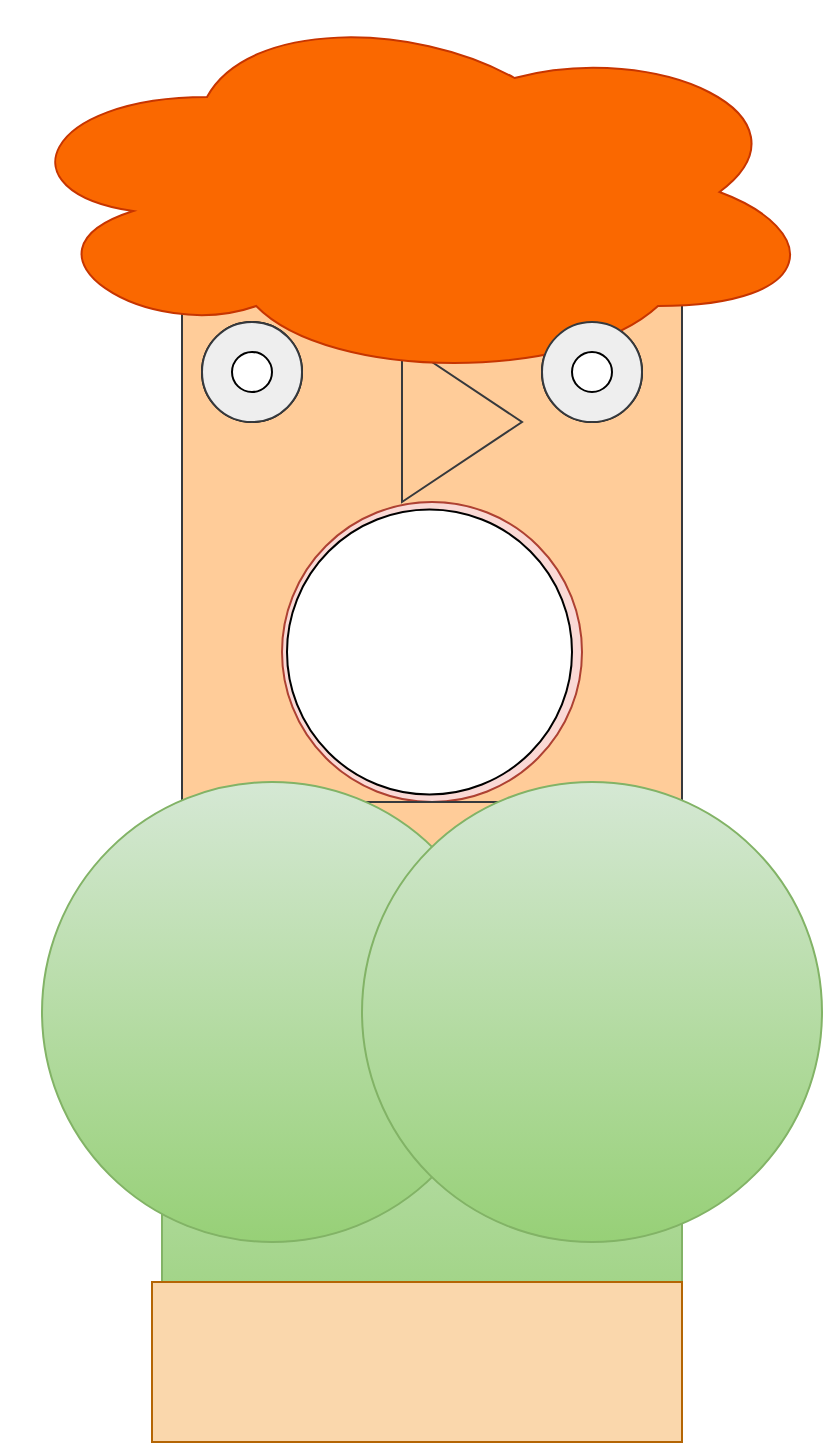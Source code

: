 <mxfile>
    <diagram id="5jRUeW2k3sBFJ-thtqs0" name="Page-1">
        <mxGraphModel dx="537" dy="520" grid="1" gridSize="10" guides="1" tooltips="1" connect="1" arrows="1" fold="1" page="1" pageScale="1" pageWidth="827" pageHeight="1169" math="0" shadow="0">
            <root>
                <mxCell id="0"/>
                <mxCell id="1" parent="0"/>
                <mxCell id="2" value="" style="whiteSpace=wrap;html=1;aspect=fixed;fillColor=#ffcc99;strokeColor=#36393d;" parent="1" vertex="1">
                    <mxGeometry x="130" y="160" width="250" height="250" as="geometry"/>
                </mxCell>
                <mxCell id="3" value="" style="ellipse;whiteSpace=wrap;html=1;aspect=fixed;" parent="1" vertex="1">
                    <mxGeometry x="140" y="170" width="50" height="50" as="geometry"/>
                </mxCell>
                <mxCell id="4" value="" style="ellipse;whiteSpace=wrap;html=1;aspect=fixed;" parent="1" vertex="1">
                    <mxGeometry x="310" y="170" width="50" height="50" as="geometry"/>
                </mxCell>
                <mxCell id="5" value="" style="ellipse;whiteSpace=wrap;html=1;aspect=fixed;fillColor=#fad9d5;strokeColor=#ae4132;" parent="1" vertex="1">
                    <mxGeometry x="180" y="260" width="150" height="150" as="geometry"/>
                </mxCell>
                <mxCell id="6" value="" style="triangle;whiteSpace=wrap;html=1;fillColor=#ffcc99;strokeColor=#36393d;" parent="1" vertex="1">
                    <mxGeometry x="240" y="180" width="60" height="80" as="geometry"/>
                </mxCell>
                <mxCell id="7" value="" style="ellipse;shape=cloud;whiteSpace=wrap;html=1;fillColor=#fa6800;fontColor=#000000;strokeColor=#C73500;" parent="1" vertex="1">
                    <mxGeometry x="40" y="10" width="410" height="190" as="geometry"/>
                </mxCell>
                <mxCell id="10" value="" style="whiteSpace=wrap;html=1;aspect=fixed;fillColor=#d5e8d4;gradientColor=#97d077;strokeColor=#82b366;" parent="1" vertex="1">
                    <mxGeometry x="120" y="440" width="260" height="260" as="geometry"/>
                </mxCell>
                <mxCell id="11" value="" style="triangle;whiteSpace=wrap;html=1;rotation=90;fillColor=#ffcc99;strokeColor=#36393d;" parent="1" vertex="1">
                    <mxGeometry x="230" y="400" width="60" height="80" as="geometry"/>
                </mxCell>
                <mxCell id="12" value="" style="ellipse;whiteSpace=wrap;html=1;aspect=fixed;fillColor=#eeeeee;strokeColor=#36393d;" parent="1" vertex="1">
                    <mxGeometry x="140" y="170" width="50" height="50" as="geometry"/>
                </mxCell>
                <mxCell id="8" value="" style="ellipse;whiteSpace=wrap;html=1;aspect=fixed;fillColor=#d5e8d4;gradientColor=#97d077;strokeColor=#82b366;" parent="1" vertex="1">
                    <mxGeometry x="60" y="400" width="230" height="230" as="geometry"/>
                </mxCell>
                <mxCell id="13" value="" style="ellipse;whiteSpace=wrap;html=1;aspect=fixed;fillColor=#eeeeee;strokeColor=#36393d;" parent="1" vertex="1">
                    <mxGeometry x="310" y="170" width="50" height="50" as="geometry"/>
                </mxCell>
                <mxCell id="9" value="" style="ellipse;whiteSpace=wrap;html=1;aspect=fixed;fillColor=#d5e8d4;gradientColor=#97d077;strokeColor=#82b366;" parent="1" vertex="1">
                    <mxGeometry x="220" y="400" width="230" height="230" as="geometry"/>
                </mxCell>
                <mxCell id="14" value="" style="ellipse;whiteSpace=wrap;html=1;aspect=fixed;" parent="1" vertex="1">
                    <mxGeometry x="155" y="185" width="20" height="20" as="geometry"/>
                </mxCell>
                <mxCell id="15" value="" style="ellipse;whiteSpace=wrap;html=1;aspect=fixed;" parent="1" vertex="1">
                    <mxGeometry x="325" y="185" width="20" height="20" as="geometry"/>
                </mxCell>
                <mxCell id="17" value="" style="ellipse;whiteSpace=wrap;html=1;aspect=fixed;fontStyle=1;" parent="1" vertex="1">
                    <mxGeometry x="182.5" y="263.75" width="142.5" height="142.5" as="geometry"/>
                </mxCell>
                <mxCell id="18" value="" style="rounded=0;whiteSpace=wrap;html=1;fillColor=#fad7ac;strokeColor=#b46504;" vertex="1" parent="1">
                    <mxGeometry x="115" y="650" width="265" height="80" as="geometry"/>
                </mxCell>
            </root>
        </mxGraphModel>
    </diagram>
</mxfile>